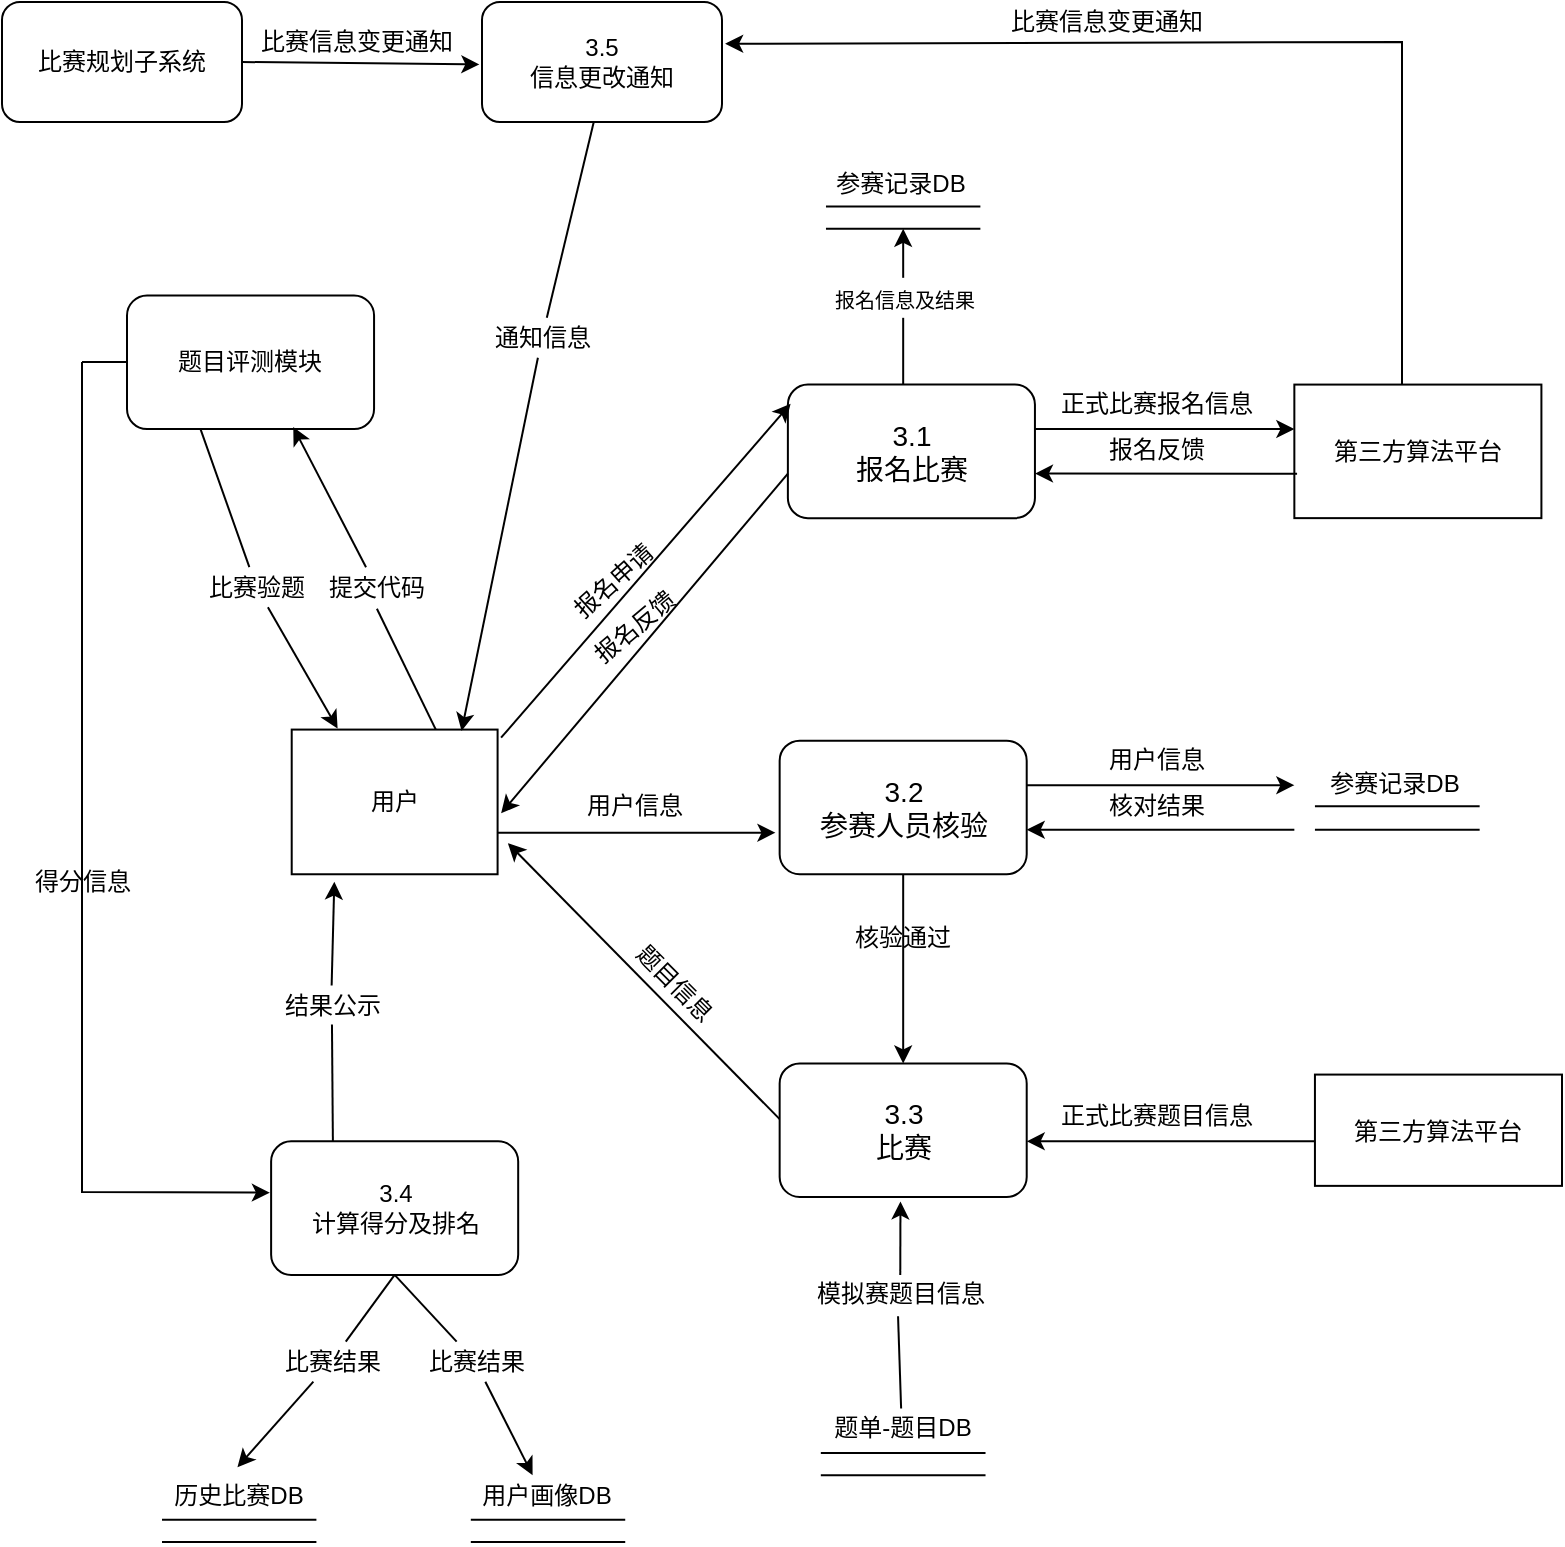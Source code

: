 <mxfile version="17.2.2" type="github">
  <diagram id="MtAmN1gWN1stzAJyf5pG" name="第 1 页">
    <mxGraphModel dx="1022" dy="428" grid="1" gridSize="10" guides="1" tooltips="1" connect="0" arrows="1" fold="1" page="1" pageScale="1" pageWidth="827" pageHeight="1169" math="0" shadow="0">
      <root>
        <mxCell id="0" />
        <mxCell id="1" parent="0" />
        <mxCell id="pAkXUdGF3VK3-g7UU75k-1" value="用户" style="rounded=0;whiteSpace=wrap;html=1;" parent="1" vertex="1">
          <mxGeometry x="154.853" y="393.79" width="102.941" height="72.339" as="geometry" />
        </mxCell>
        <mxCell id="sEVKIMjzkpmvg2Q95Bz1-36" value="题目评测模块" style="rounded=1;whiteSpace=wrap;html=1;fontSize=12;" parent="1" vertex="1">
          <mxGeometry x="72.499" y="176.773" width="123.529" height="66.774" as="geometry" />
        </mxCell>
        <mxCell id="HWCjWkDuANTWGm1I4SdF-3" value="" style="endArrow=classic;html=1;rounded=0;entryX=0.673;entryY=0.985;entryDx=0;entryDy=0;entryPerimeter=0;startArrow=none;" parent="1" source="HWCjWkDuANTWGm1I4SdF-4" target="sEVKIMjzkpmvg2Q95Bz1-36" edge="1">
          <mxGeometry width="50" height="50" relative="1" as="geometry">
            <mxPoint x="226.912" y="393.79" as="sourcePoint" />
            <mxPoint x="278.382" y="338.145" as="targetPoint" />
          </mxGeometry>
        </mxCell>
        <mxCell id="HWCjWkDuANTWGm1I4SdF-4" value="提交代码" style="text;html=1;resizable=0;autosize=1;align=center;verticalAlign=middle;points=[];fillColor=none;strokeColor=none;rounded=0;" parent="1" vertex="1">
          <mxGeometry x="167.209" y="312.583" width="60" height="20" as="geometry" />
        </mxCell>
        <mxCell id="HWCjWkDuANTWGm1I4SdF-7" value="" style="endArrow=none;html=1;rounded=0;entryX=0.504;entryY=1.039;entryDx=0;entryDy=0;entryPerimeter=0;" parent="1" target="HWCjWkDuANTWGm1I4SdF-4" edge="1">
          <mxGeometry width="50" height="50" relative="1" as="geometry">
            <mxPoint x="226.912" y="393.79" as="sourcePoint" />
            <mxPoint x="227.694" y="253.676" as="targetPoint" />
          </mxGeometry>
        </mxCell>
        <mxCell id="HWCjWkDuANTWGm1I4SdF-14" value="3.4&lt;br&gt;计算得分及排名" style="rounded=1;whiteSpace=wrap;html=1;" parent="1" vertex="1">
          <mxGeometry x="144.559" y="599.677" width="123.529" height="66.774" as="geometry" />
        </mxCell>
        <mxCell id="HWCjWkDuANTWGm1I4SdF-16" value="" style="endArrow=classic;html=1;rounded=0;fontSize=12;entryX=0.207;entryY=1.051;entryDx=0;entryDy=0;entryPerimeter=0;startArrow=none;" parent="1" source="HWCjWkDuANTWGm1I4SdF-17" target="pAkXUdGF3VK3-g7UU75k-1" edge="1">
          <mxGeometry width="50" height="50" relative="1" as="geometry">
            <mxPoint x="175.441" y="599.677" as="sourcePoint" />
            <mxPoint x="226.912" y="544.032" as="targetPoint" />
          </mxGeometry>
        </mxCell>
        <mxCell id="HWCjWkDuANTWGm1I4SdF-17" value="结果公示" style="text;html=1;resizable=0;autosize=1;align=center;verticalAlign=middle;points=[];fillColor=none;strokeColor=none;rounded=0;fontSize=12;" parent="1" vertex="1">
          <mxGeometry x="144.559" y="521.774" width="60" height="20" as="geometry" />
        </mxCell>
        <mxCell id="HWCjWkDuANTWGm1I4SdF-18" value="" style="endArrow=none;html=1;rounded=0;fontSize=12;entryX=0.507;entryY=0.972;entryDx=0;entryDy=0;entryPerimeter=0;" parent="1" target="HWCjWkDuANTWGm1I4SdF-17" edge="1">
          <mxGeometry width="50" height="50" relative="1" as="geometry">
            <mxPoint x="175.441" y="599.677" as="sourcePoint" />
            <mxPoint x="176.162" y="469.818" as="targetPoint" />
          </mxGeometry>
        </mxCell>
        <mxCell id="HWCjWkDuANTWGm1I4SdF-20" value="比赛结果" style="text;html=1;resizable=0;autosize=1;align=center;verticalAlign=middle;points=[];fillColor=none;strokeColor=none;rounded=0;fontSize=12;" parent="1" vertex="1">
          <mxGeometry x="144.559" y="699.839" width="60" height="20" as="geometry" />
        </mxCell>
        <mxCell id="HWCjWkDuANTWGm1I4SdF-21" value="" style="endArrow=none;html=1;rounded=0;fontSize=12;" parent="1" target="HWCjWkDuANTWGm1I4SdF-20" edge="1">
          <mxGeometry width="50" height="50" relative="1" as="geometry">
            <mxPoint x="206.324" y="666.452" as="sourcePoint" />
            <mxPoint x="206.324" y="744.355" as="targetPoint" />
          </mxGeometry>
        </mxCell>
        <mxCell id="HWCjWkDuANTWGm1I4SdF-25" value="" style="group" parent="1" vertex="1" connectable="0">
          <mxGeometry x="90" y="766.613" width="77.721" height="33.387" as="geometry" />
        </mxCell>
        <mxCell id="HWCjWkDuANTWGm1I4SdF-22" value="" style="endArrow=none;html=1;rounded=0;fontSize=12;" parent="HWCjWkDuANTWGm1I4SdF-25" edge="1">
          <mxGeometry width="50" height="50" relative="1" as="geometry">
            <mxPoint y="22.258" as="sourcePoint" />
            <mxPoint x="77.206" y="22.258" as="targetPoint" />
          </mxGeometry>
        </mxCell>
        <mxCell id="HWCjWkDuANTWGm1I4SdF-23" value="" style="endArrow=none;html=1;rounded=0;fontSize=12;" parent="HWCjWkDuANTWGm1I4SdF-25" edge="1">
          <mxGeometry width="50" height="50" relative="1" as="geometry">
            <mxPoint y="33.387" as="sourcePoint" />
            <mxPoint x="77.206" y="33.387" as="targetPoint" />
          </mxGeometry>
        </mxCell>
        <mxCell id="HWCjWkDuANTWGm1I4SdF-24" value="历史比赛DB" style="text;html=1;resizable=0;autosize=1;align=center;verticalAlign=middle;points=[];fillColor=none;strokeColor=none;rounded=0;fontSize=12;" parent="HWCjWkDuANTWGm1I4SdF-25" vertex="1">
          <mxGeometry x="-2.279" width="80" height="20" as="geometry" />
        </mxCell>
        <mxCell id="HWCjWkDuANTWGm1I4SdF-19" value="" style="endArrow=classic;html=1;rounded=0;fontSize=12;startArrow=none;entryX=0.5;entryY=-0.2;entryDx=0;entryDy=0;entryPerimeter=0;" parent="1" source="HWCjWkDuANTWGm1I4SdF-20" target="HWCjWkDuANTWGm1I4SdF-24" edge="1">
          <mxGeometry width="50" height="50" relative="1" as="geometry">
            <mxPoint x="206.324" y="666.452" as="sourcePoint" />
            <mxPoint x="206.324" y="744.355" as="targetPoint" />
          </mxGeometry>
        </mxCell>
        <mxCell id="AiCGU1jMbmE6dtAfAe_y-2" value="" style="endArrow=classic;html=1;rounded=0;startArrow=none;" parent="1" source="AiCGU1jMbmE6dtAfAe_y-8" edge="1">
          <mxGeometry width="50" height="50" relative="1" as="geometry">
            <mxPoint x="206.324" y="666.452" as="sourcePoint" />
            <mxPoint x="275.294" y="766.613" as="targetPoint" />
          </mxGeometry>
        </mxCell>
        <mxCell id="AiCGU1jMbmE6dtAfAe_y-7" value="" style="group" parent="1" vertex="1" connectable="0">
          <mxGeometry x="241.838" y="766.613" width="82.353" height="33.387" as="geometry" />
        </mxCell>
        <mxCell id="AiCGU1jMbmE6dtAfAe_y-4" value="" style="endArrow=none;html=1;rounded=0;fontSize=12;" parent="AiCGU1jMbmE6dtAfAe_y-7" edge="1">
          <mxGeometry width="50" height="50" relative="1" as="geometry">
            <mxPoint x="2.574" y="22.258" as="sourcePoint" />
            <mxPoint x="79.779" y="22.258" as="targetPoint" />
          </mxGeometry>
        </mxCell>
        <mxCell id="AiCGU1jMbmE6dtAfAe_y-5" value="" style="endArrow=none;html=1;rounded=0;fontSize=12;" parent="AiCGU1jMbmE6dtAfAe_y-7" edge="1">
          <mxGeometry width="50" height="50" relative="1" as="geometry">
            <mxPoint x="2.574" y="33.387" as="sourcePoint" />
            <mxPoint x="79.779" y="33.387" as="targetPoint" />
          </mxGeometry>
        </mxCell>
        <mxCell id="AiCGU1jMbmE6dtAfAe_y-6" value="用户画像DB" style="text;html=1;resizable=0;autosize=1;align=center;verticalAlign=middle;points=[];fillColor=none;strokeColor=none;rounded=0;fontSize=12;" parent="AiCGU1jMbmE6dtAfAe_y-7" vertex="1">
          <mxGeometry width="80" height="20" as="geometry" />
        </mxCell>
        <mxCell id="AiCGU1jMbmE6dtAfAe_y-8" value="比赛结果" style="text;html=1;resizable=0;autosize=1;align=center;verticalAlign=middle;points=[];fillColor=none;strokeColor=none;rounded=0;fontSize=12;" parent="1" vertex="1">
          <mxGeometry x="216.618" y="699.839" width="60" height="20" as="geometry" />
        </mxCell>
        <mxCell id="AiCGU1jMbmE6dtAfAe_y-9" value="" style="endArrow=none;html=1;rounded=0;" parent="1" target="AiCGU1jMbmE6dtAfAe_y-8" edge="1">
          <mxGeometry width="50" height="50" relative="1" as="geometry">
            <mxPoint x="206.324" y="666.452" as="sourcePoint" />
            <mxPoint x="275.294" y="766.613" as="targetPoint" />
          </mxGeometry>
        </mxCell>
        <mxCell id="sEVKIMjzkpmvg2Q95Bz1-1" value="" style="endArrow=classic;html=1;rounded=0;entryX=-0.017;entryY=0.689;entryDx=0;entryDy=0;entryPerimeter=0;exitX=0.997;exitY=0.713;exitDx=0;exitDy=0;exitPerimeter=0;" parent="1" source="pAkXUdGF3VK3-g7UU75k-1" target="sEVKIMjzkpmvg2Q95Bz1-2" edge="1">
          <mxGeometry width="50" height="50" relative="1" as="geometry">
            <mxPoint x="265" y="566.29" as="sourcePoint" />
            <mxPoint x="388.529" y="432.742" as="targetPoint" />
          </mxGeometry>
        </mxCell>
        <mxCell id="sEVKIMjzkpmvg2Q95Bz1-3" value="用户信息" style="text;html=1;resizable=0;autosize=1;align=center;verticalAlign=middle;points=[];fillColor=none;strokeColor=none;rounded=0;rotation=0;" parent="1" vertex="1">
          <mxGeometry x="295.882" y="421.613" width="60" height="20" as="geometry" />
        </mxCell>
        <mxCell id="sEVKIMjzkpmvg2Q95Bz1-8" value="" style="endArrow=classic;html=1;rounded=0;fontSize=14;entryX=1.05;entryY=0.785;entryDx=0;entryDy=0;entryPerimeter=0;" parent="1" target="pAkXUdGF3VK3-g7UU75k-1" edge="1">
          <mxGeometry width="50" height="50" relative="1" as="geometry">
            <mxPoint x="398.824" y="588.548" as="sourcePoint" />
            <mxPoint x="265" y="577.419" as="targetPoint" />
          </mxGeometry>
        </mxCell>
        <mxCell id="sEVKIMjzkpmvg2Q95Bz1-9" value="3.3&lt;br&gt;比赛" style="rounded=1;whiteSpace=wrap;html=1;fontSize=14;" parent="1" vertex="1">
          <mxGeometry x="398.824" y="560.726" width="123.529" height="66.774" as="geometry" />
        </mxCell>
        <mxCell id="sEVKIMjzkpmvg2Q95Bz1-12" value="" style="endArrow=classic;html=1;rounded=0;fontSize=14;" parent="1" edge="1">
          <mxGeometry width="50" height="50" relative="1" as="geometry">
            <mxPoint x="666.471" y="599.677" as="sourcePoint" />
            <mxPoint x="522.353" y="599.677" as="targetPoint" />
          </mxGeometry>
        </mxCell>
        <mxCell id="sEVKIMjzkpmvg2Q95Bz1-13" value="&lt;font style=&quot;font-size: 12px&quot;&gt;第三方算法平台&lt;/font&gt;" style="rounded=0;whiteSpace=wrap;html=1;fontSize=14;" parent="1" vertex="1">
          <mxGeometry x="666.471" y="566.29" width="123.529" height="55.645" as="geometry" />
        </mxCell>
        <mxCell id="sEVKIMjzkpmvg2Q95Bz1-14" value="" style="endArrow=classic;html=1;rounded=0;fontSize=14;entryX=0.489;entryY=1.033;entryDx=0;entryDy=0;entryPerimeter=0;startArrow=none;" parent="1" source="sEVKIMjzkpmvg2Q95Bz1-23" target="sEVKIMjzkpmvg2Q95Bz1-9" edge="1">
          <mxGeometry width="50" height="50" relative="1" as="geometry">
            <mxPoint x="459.559" y="722.097" as="sourcePoint" />
            <mxPoint x="481.176" y="621.935" as="targetPoint" />
          </mxGeometry>
        </mxCell>
        <mxCell id="sEVKIMjzkpmvg2Q95Bz1-17" value="" style="endArrow=none;html=1;rounded=0;fontSize=14;" parent="1" edge="1">
          <mxGeometry width="50" height="50" relative="1" as="geometry">
            <mxPoint x="666.471" y="443.871" as="sourcePoint" />
            <mxPoint x="748.824" y="443.871" as="targetPoint" />
          </mxGeometry>
        </mxCell>
        <mxCell id="sEVKIMjzkpmvg2Q95Bz1-18" value="" style="endArrow=none;html=1;rounded=0;fontSize=14;" parent="1" edge="1">
          <mxGeometry width="50" height="50" relative="1" as="geometry">
            <mxPoint x="666.471" y="432.185" as="sourcePoint" />
            <mxPoint x="748.824" y="432.185" as="targetPoint" />
          </mxGeometry>
        </mxCell>
        <mxCell id="sEVKIMjzkpmvg2Q95Bz1-19" value="" style="endArrow=none;html=1;rounded=0;fontSize=14;" parent="1" edge="1">
          <mxGeometry width="50" height="50" relative="1" as="geometry">
            <mxPoint x="419.412" y="755.484" as="sourcePoint" />
            <mxPoint x="501.765" y="755.484" as="targetPoint" />
          </mxGeometry>
        </mxCell>
        <mxCell id="sEVKIMjzkpmvg2Q95Bz1-20" value="" style="endArrow=none;html=1;rounded=0;fontSize=14;" parent="1" edge="1">
          <mxGeometry width="50" height="50" relative="1" as="geometry">
            <mxPoint x="419.412" y="766.613" as="sourcePoint" />
            <mxPoint x="501.765" y="766.613" as="targetPoint" />
          </mxGeometry>
        </mxCell>
        <mxCell id="sEVKIMjzkpmvg2Q95Bz1-21" value="&lt;font style=&quot;font-size: 12px&quot;&gt;参赛记录DB&lt;/font&gt;" style="text;html=1;resizable=0;autosize=1;align=center;verticalAlign=middle;points=[];fillColor=none;strokeColor=none;rounded=0;fontSize=14;" parent="1" vertex="1">
          <mxGeometry x="666.471" y="410.484" width="80" height="20" as="geometry" />
        </mxCell>
        <mxCell id="sEVKIMjzkpmvg2Q95Bz1-22" value="题单-题目DB" style="text;html=1;resizable=0;autosize=1;align=center;verticalAlign=middle;points=[];fillColor=none;strokeColor=none;rounded=0;fontSize=12;" parent="1" vertex="1">
          <mxGeometry x="419.706" y="733.226" width="80" height="20" as="geometry" />
        </mxCell>
        <mxCell id="sEVKIMjzkpmvg2Q95Bz1-23" value="模拟赛题目信息" style="text;html=1;resizable=0;autosize=1;align=center;verticalAlign=middle;points=[];fillColor=none;strokeColor=none;rounded=0;fontSize=12;" parent="1" vertex="1">
          <mxGeometry x="409.118" y="666.452" width="100" height="20" as="geometry" />
        </mxCell>
        <mxCell id="sEVKIMjzkpmvg2Q95Bz1-24" value="" style="endArrow=none;html=1;rounded=0;fontSize=14;entryX=0.489;entryY=1.033;entryDx=0;entryDy=0;entryPerimeter=0;" parent="1" target="sEVKIMjzkpmvg2Q95Bz1-23" edge="1">
          <mxGeometry width="50" height="50" relative="1" as="geometry">
            <mxPoint x="459.559" y="733.226" as="sourcePoint" />
            <mxPoint x="459.229" y="624.139" as="targetPoint" />
          </mxGeometry>
        </mxCell>
        <mxCell id="sEVKIMjzkpmvg2Q95Bz1-26" value="核验通过" style="text;html=1;resizable=0;autosize=1;align=center;verticalAlign=middle;points=[];fillColor=none;strokeColor=none;rounded=0;fontSize=12;" parent="1" vertex="1">
          <mxGeometry x="429.706" y="488.387" width="60" height="20" as="geometry" />
        </mxCell>
        <mxCell id="sEVKIMjzkpmvg2Q95Bz1-2" value="3.2&lt;br style=&quot;font-size: 14px&quot;&gt;参赛人员核验" style="rounded=1;whiteSpace=wrap;html=1;fontSize=14;" parent="1" vertex="1">
          <mxGeometry x="398.824" y="399.355" width="123.529" height="66.774" as="geometry" />
        </mxCell>
        <mxCell id="sEVKIMjzkpmvg2Q95Bz1-4" value="" style="endArrow=classic;html=1;rounded=0;fontSize=14;" parent="1" edge="1">
          <mxGeometry width="50" height="50" relative="1" as="geometry">
            <mxPoint x="522.353" y="421.613" as="sourcePoint" />
            <mxPoint x="656.176" y="421.613" as="targetPoint" />
          </mxGeometry>
        </mxCell>
        <mxCell id="sEVKIMjzkpmvg2Q95Bz1-5" value="" style="endArrow=classic;html=1;rounded=0;fontSize=14;" parent="1" edge="1">
          <mxGeometry width="50" height="50" relative="1" as="geometry">
            <mxPoint x="656.176" y="443.871" as="sourcePoint" />
            <mxPoint x="522.353" y="443.871" as="targetPoint" />
          </mxGeometry>
        </mxCell>
        <mxCell id="sEVKIMjzkpmvg2Q95Bz1-16" value="" style="endArrow=classic;html=1;rounded=0;fontSize=14;" parent="1" target="sEVKIMjzkpmvg2Q95Bz1-9" edge="1">
          <mxGeometry width="50" height="50" relative="1" as="geometry">
            <mxPoint x="460.588" y="466.129" as="sourcePoint" />
            <mxPoint x="512.059" y="410.484" as="targetPoint" />
          </mxGeometry>
        </mxCell>
        <mxCell id="sEVKIMjzkpmvg2Q95Bz1-27" value="用户信息" style="text;html=1;resizable=0;autosize=1;align=center;verticalAlign=middle;points=[];fillColor=none;strokeColor=none;rounded=0;fontSize=12;" parent="1" vertex="1">
          <mxGeometry x="557.353" y="399.355" width="60" height="20" as="geometry" />
        </mxCell>
        <mxCell id="sEVKIMjzkpmvg2Q95Bz1-28" value="核对结果" style="text;html=1;resizable=0;autosize=1;align=center;verticalAlign=middle;points=[];fillColor=none;strokeColor=none;rounded=0;fontSize=12;" parent="1" vertex="1">
          <mxGeometry x="557.353" y="421.613" width="60" height="20" as="geometry" />
        </mxCell>
        <mxCell id="sEVKIMjzkpmvg2Q95Bz1-29" value="正式比赛题目信息" style="text;html=1;resizable=0;autosize=1;align=center;verticalAlign=middle;points=[];fillColor=none;strokeColor=none;rounded=0;fontSize=12;" parent="1" vertex="1">
          <mxGeometry x="531.618" y="577.419" width="110" height="20" as="geometry" />
        </mxCell>
        <mxCell id="sEVKIMjzkpmvg2Q95Bz1-40" value="题目信息" style="text;html=1;resizable=0;autosize=1;align=center;verticalAlign=middle;points=[];fillColor=none;strokeColor=none;rounded=0;fontSize=12;rotation=45;" parent="1" vertex="1">
          <mxGeometry x="316.471" y="510.645" width="60" height="20" as="geometry" />
        </mxCell>
        <mxCell id="r88FNmfs6cmf427RSIW_-2" value="&lt;font style=&quot;font-size: 14px&quot;&gt;3.1&lt;br&gt;报名比赛&lt;/font&gt;" style="rounded=1;whiteSpace=wrap;html=1;" parent="1" vertex="1">
          <mxGeometry x="402.941" y="221.29" width="123.529" height="66.774" as="geometry" />
        </mxCell>
        <mxCell id="r88FNmfs6cmf427RSIW_-3" value="" style="endArrow=classic;html=1;rounded=0;fontSize=14;entryX=0.011;entryY=0.144;entryDx=0;entryDy=0;entryPerimeter=0;exitX=1.017;exitY=0.056;exitDx=0;exitDy=0;exitPerimeter=0;" parent="1" source="pAkXUdGF3VK3-g7UU75k-1" target="r88FNmfs6cmf427RSIW_-2" edge="1">
          <mxGeometry width="50" height="50" relative="1" as="geometry">
            <mxPoint x="257.279" y="421.613" as="sourcePoint" />
            <mxPoint x="308.75" y="365.968" as="targetPoint" />
          </mxGeometry>
        </mxCell>
        <mxCell id="r88FNmfs6cmf427RSIW_-4" value="报名申请" style="text;html=1;resizable=0;autosize=1;align=center;verticalAlign=middle;points=[];fillColor=none;strokeColor=none;rounded=0;rotation=-42;" parent="1" vertex="1">
          <mxGeometry x="285.588" y="310.323" width="60" height="20" as="geometry" />
        </mxCell>
        <mxCell id="r88FNmfs6cmf427RSIW_-6" value="" style="endArrow=classic;html=1;rounded=0;fontSize=14;startArrow=none;" parent="1" source="r88FNmfs6cmf427RSIW_-9" edge="1">
          <mxGeometry width="50" height="50" relative="1" as="geometry">
            <mxPoint x="460.588" y="221.29" as="sourcePoint" />
            <mxPoint x="460.588" y="143.387" as="targetPoint" />
          </mxGeometry>
        </mxCell>
        <mxCell id="r88FNmfs6cmf427RSIW_-7" value="" style="endArrow=none;html=1;rounded=0;fontSize=14;" parent="1" edge="1">
          <mxGeometry width="50" height="50" relative="1" as="geometry">
            <mxPoint x="421.985" y="143.387" as="sourcePoint" />
            <mxPoint x="499.191" y="143.387" as="targetPoint" />
          </mxGeometry>
        </mxCell>
        <mxCell id="r88FNmfs6cmf427RSIW_-8" value="" style="endArrow=none;html=1;rounded=0;fontSize=14;" parent="1" edge="1">
          <mxGeometry width="50" height="50" relative="1" as="geometry">
            <mxPoint x="421.985" y="132.258" as="sourcePoint" />
            <mxPoint x="499.191" y="132.258" as="targetPoint" />
          </mxGeometry>
        </mxCell>
        <mxCell id="r88FNmfs6cmf427RSIW_-9" value="&lt;font size=&quot;1&quot;&gt;报名信息及结果&lt;/font&gt;" style="text;html=1;resizable=0;autosize=1;align=center;verticalAlign=middle;points=[];fillColor=none;strokeColor=none;rounded=0;fontSize=14;" parent="1" vertex="1">
          <mxGeometry x="410.588" y="167.904" width="100" height="20" as="geometry" />
        </mxCell>
        <mxCell id="r88FNmfs6cmf427RSIW_-10" value="" style="endArrow=none;html=1;rounded=0;fontSize=14;" parent="1" target="r88FNmfs6cmf427RSIW_-9" edge="1">
          <mxGeometry width="50" height="50" relative="1" as="geometry">
            <mxPoint x="460.588" y="221.29" as="sourcePoint" />
            <mxPoint x="460.588" y="143.387" as="targetPoint" />
          </mxGeometry>
        </mxCell>
        <mxCell id="r88FNmfs6cmf427RSIW_-11" value="&lt;font style=&quot;font-size: 12px&quot;&gt;参赛记录DB&lt;/font&gt;" style="text;html=1;resizable=0;autosize=1;align=center;verticalAlign=middle;points=[];fillColor=none;strokeColor=none;rounded=0;fontSize=13;" parent="1" vertex="1">
          <mxGeometry x="419.412" y="110" width="80" height="20" as="geometry" />
        </mxCell>
        <mxCell id="r88FNmfs6cmf427RSIW_-12" value="" style="endArrow=classic;html=1;rounded=0;fontSize=12;" parent="1" edge="1">
          <mxGeometry width="50" height="50" relative="1" as="geometry">
            <mxPoint x="526.471" y="243.548" as="sourcePoint" />
            <mxPoint x="656.176" y="243.548" as="targetPoint" />
          </mxGeometry>
        </mxCell>
        <mxCell id="r88FNmfs6cmf427RSIW_-13" value="正式比赛报名信息" style="text;html=1;resizable=0;autosize=1;align=center;verticalAlign=middle;points=[];fillColor=none;strokeColor=none;rounded=0;fontSize=12;" parent="1" vertex="1">
          <mxGeometry x="531.618" y="221.29" width="110" height="20" as="geometry" />
        </mxCell>
        <mxCell id="r88FNmfs6cmf427RSIW_-14" value="第三方算法平台" style="rounded=0;whiteSpace=wrap;html=1;fontSize=12;" parent="1" vertex="1">
          <mxGeometry x="656.176" y="221.29" width="123.529" height="66.774" as="geometry" />
        </mxCell>
        <mxCell id="r88FNmfs6cmf427RSIW_-15" value="" style="endArrow=classic;html=1;rounded=0;fontSize=12;exitX=0.011;exitY=0.667;exitDx=0;exitDy=0;exitPerimeter=0;" parent="1" source="r88FNmfs6cmf427RSIW_-14" edge="1">
          <mxGeometry width="50" height="50" relative="1" as="geometry">
            <mxPoint x="475.0" y="321.452" as="sourcePoint" />
            <mxPoint x="526.471" y="265.806" as="targetPoint" />
          </mxGeometry>
        </mxCell>
        <mxCell id="r88FNmfs6cmf427RSIW_-16" value="报名反馈" style="text;html=1;resizable=0;autosize=1;align=center;verticalAlign=middle;points=[];fillColor=none;strokeColor=none;rounded=0;fontSize=12;" parent="1" vertex="1">
          <mxGeometry x="557.353" y="243.548" width="60" height="20" as="geometry" />
        </mxCell>
        <mxCell id="r88FNmfs6cmf427RSIW_-18" value="" style="endArrow=classic;html=1;rounded=0;fontSize=12;entryX=1.017;entryY=0.579;entryDx=0;entryDy=0;entryPerimeter=0;" parent="1" target="pAkXUdGF3VK3-g7UU75k-1" edge="1">
          <mxGeometry width="50" height="50" relative="1" as="geometry">
            <mxPoint x="402.941" y="265.806" as="sourcePoint" />
            <mxPoint x="254.706" y="410.484" as="targetPoint" />
          </mxGeometry>
        </mxCell>
        <mxCell id="r88FNmfs6cmf427RSIW_-20" value="报名反馈" style="text;html=1;resizable=0;autosize=1;align=center;verticalAlign=middle;points=[];fillColor=none;strokeColor=none;rounded=0;fontSize=12;rotation=-40;" parent="1" vertex="1">
          <mxGeometry x="295.882" y="332.581" width="60" height="20" as="geometry" />
        </mxCell>
        <mxCell id="zaRZSiSZTLFPpiUlv7-_-4" value="" style="endArrow=classic;html=1;rounded=0;entryX=0.223;entryY=-0.007;entryDx=0;entryDy=0;entryPerimeter=0;startArrow=none;" parent="1" source="HWCjWkDuANTWGm1I4SdF-9" target="pAkXUdGF3VK3-g7UU75k-1" edge="1">
          <mxGeometry width="50" height="50" relative="1" as="geometry">
            <mxPoint x="109.26" y="243.55" as="sourcePoint" />
            <mxPoint x="159.26" y="193.55" as="targetPoint" />
          </mxGeometry>
        </mxCell>
        <mxCell id="HWCjWkDuANTWGm1I4SdF-9" value="比赛验题" style="text;html=1;resizable=0;autosize=1;align=center;verticalAlign=middle;points=[];fillColor=none;strokeColor=none;rounded=0;" parent="1" vertex="1">
          <mxGeometry x="107.209" y="312.583" width="60" height="20" as="geometry" />
        </mxCell>
        <mxCell id="zaRZSiSZTLFPpiUlv7-_-5" value="" style="endArrow=none;html=1;rounded=0;" parent="1" target="HWCjWkDuANTWGm1I4SdF-9" edge="1">
          <mxGeometry width="50" height="50" relative="1" as="geometry">
            <mxPoint x="109.26" y="243.55" as="sourcePoint" />
            <mxPoint x="177.809" y="393.284" as="targetPoint" />
          </mxGeometry>
        </mxCell>
        <mxCell id="zaRZSiSZTLFPpiUlv7-_-8" value="3.5&lt;br&gt;信息更改通知" style="rounded=1;whiteSpace=wrap;html=1;" parent="1" vertex="1">
          <mxGeometry x="250.0" y="30" width="120" height="60" as="geometry" />
        </mxCell>
        <mxCell id="zaRZSiSZTLFPpiUlv7-_-9" value="" style="endArrow=classic;html=1;rounded=0;entryX=1.013;entryY=0.348;entryDx=0;entryDy=0;entryPerimeter=0;" parent="1" target="zaRZSiSZTLFPpiUlv7-_-8" edge="1">
          <mxGeometry width="50" height="50" relative="1" as="geometry">
            <mxPoint x="710" y="221.29" as="sourcePoint" />
            <mxPoint x="760" y="171.29" as="targetPoint" />
            <Array as="points">
              <mxPoint x="710" y="50" />
            </Array>
          </mxGeometry>
        </mxCell>
        <mxCell id="zaRZSiSZTLFPpiUlv7-_-10" value="比赛规划子系统" style="rounded=1;whiteSpace=wrap;html=1;" parent="1" vertex="1">
          <mxGeometry x="10" y="30" width="120" height="60" as="geometry" />
        </mxCell>
        <mxCell id="zaRZSiSZTLFPpiUlv7-_-11" value="" style="endArrow=classic;html=1;rounded=0;entryX=-0.011;entryY=0.52;entryDx=0;entryDy=0;entryPerimeter=0;" parent="1" target="zaRZSiSZTLFPpiUlv7-_-8" edge="1">
          <mxGeometry width="50" height="50" relative="1" as="geometry">
            <mxPoint x="130" y="60" as="sourcePoint" />
            <mxPoint x="180" y="10" as="targetPoint" />
          </mxGeometry>
        </mxCell>
        <mxCell id="zaRZSiSZTLFPpiUlv7-_-12" value="比赛信息变更通知" style="text;html=1;resizable=0;autosize=1;align=center;verticalAlign=middle;points=[];fillColor=none;strokeColor=none;rounded=0;" parent="1" vertex="1">
          <mxGeometry x="131.84" y="40" width="110" height="20" as="geometry" />
        </mxCell>
        <mxCell id="zaRZSiSZTLFPpiUlv7-_-13" value="比赛信息变更通知" style="text;html=1;resizable=0;autosize=1;align=center;verticalAlign=middle;points=[];fillColor=none;strokeColor=none;rounded=0;" parent="1" vertex="1">
          <mxGeometry x="507.35" y="30" width="110" height="20" as="geometry" />
        </mxCell>
        <mxCell id="zaRZSiSZTLFPpiUlv7-_-14" value="" style="endArrow=classic;html=1;rounded=0;entryX=0.825;entryY=0.01;entryDx=0;entryDy=0;entryPerimeter=0;startArrow=none;" parent="1" source="zaRZSiSZTLFPpiUlv7-_-15" target="pAkXUdGF3VK3-g7UU75k-1" edge="1">
          <mxGeometry width="50" height="50" relative="1" as="geometry">
            <mxPoint x="305.88" y="90" as="sourcePoint" />
            <mxPoint x="355.88" y="40" as="targetPoint" />
          </mxGeometry>
        </mxCell>
        <mxCell id="zaRZSiSZTLFPpiUlv7-_-15" value="通知信息" style="text;html=1;resizable=0;autosize=1;align=center;verticalAlign=middle;points=[];fillColor=none;strokeColor=none;rounded=0;" parent="1" vertex="1">
          <mxGeometry x="250" y="187.9" width="60" height="20" as="geometry" />
        </mxCell>
        <mxCell id="zaRZSiSZTLFPpiUlv7-_-16" value="" style="endArrow=none;html=1;rounded=0;" parent="1" target="zaRZSiSZTLFPpiUlv7-_-15" edge="1">
          <mxGeometry width="50" height="50" relative="1" as="geometry">
            <mxPoint x="305.88" y="90.0" as="sourcePoint" />
            <mxPoint x="239.779" y="394.514" as="targetPoint" />
          </mxGeometry>
        </mxCell>
        <mxCell id="iYlrqyiiRYKP5YImKjvA-2" value="" style="endArrow=classic;html=1;rounded=0;entryX=-0.005;entryY=0.384;entryDx=0;entryDy=0;entryPerimeter=0;startArrow=none;" parent="1" source="HWCjWkDuANTWGm1I4SdF-12" target="HWCjWkDuANTWGm1I4SdF-14" edge="1">
          <mxGeometry width="50" height="50" relative="1" as="geometry">
            <mxPoint x="70" y="210" as="sourcePoint" />
            <mxPoint x="144.56" y="193.55" as="targetPoint" />
            <Array as="points">
              <mxPoint x="50" y="210" />
              <mxPoint x="50" y="625" />
            </Array>
          </mxGeometry>
        </mxCell>
        <mxCell id="HWCjWkDuANTWGm1I4SdF-12" value="得分信息" style="text;html=1;resizable=0;autosize=1;align=center;verticalAlign=middle;points=[];fillColor=none;strokeColor=none;rounded=0;" parent="1" vertex="1">
          <mxGeometry x="19.999" y="460.004" width="60" height="20" as="geometry" />
        </mxCell>
        <mxCell id="iYlrqyiiRYKP5YImKjvA-3" value="" style="endArrow=none;html=1;rounded=0;" parent="1" source="sEVKIMjzkpmvg2Q95Bz1-36" edge="1">
          <mxGeometry width="50" height="50" relative="1" as="geometry">
            <mxPoint x="72.499" y="210.043" as="sourcePoint" />
            <mxPoint x="50" y="210" as="targetPoint" />
            <Array as="points" />
          </mxGeometry>
        </mxCell>
      </root>
    </mxGraphModel>
  </diagram>
</mxfile>
